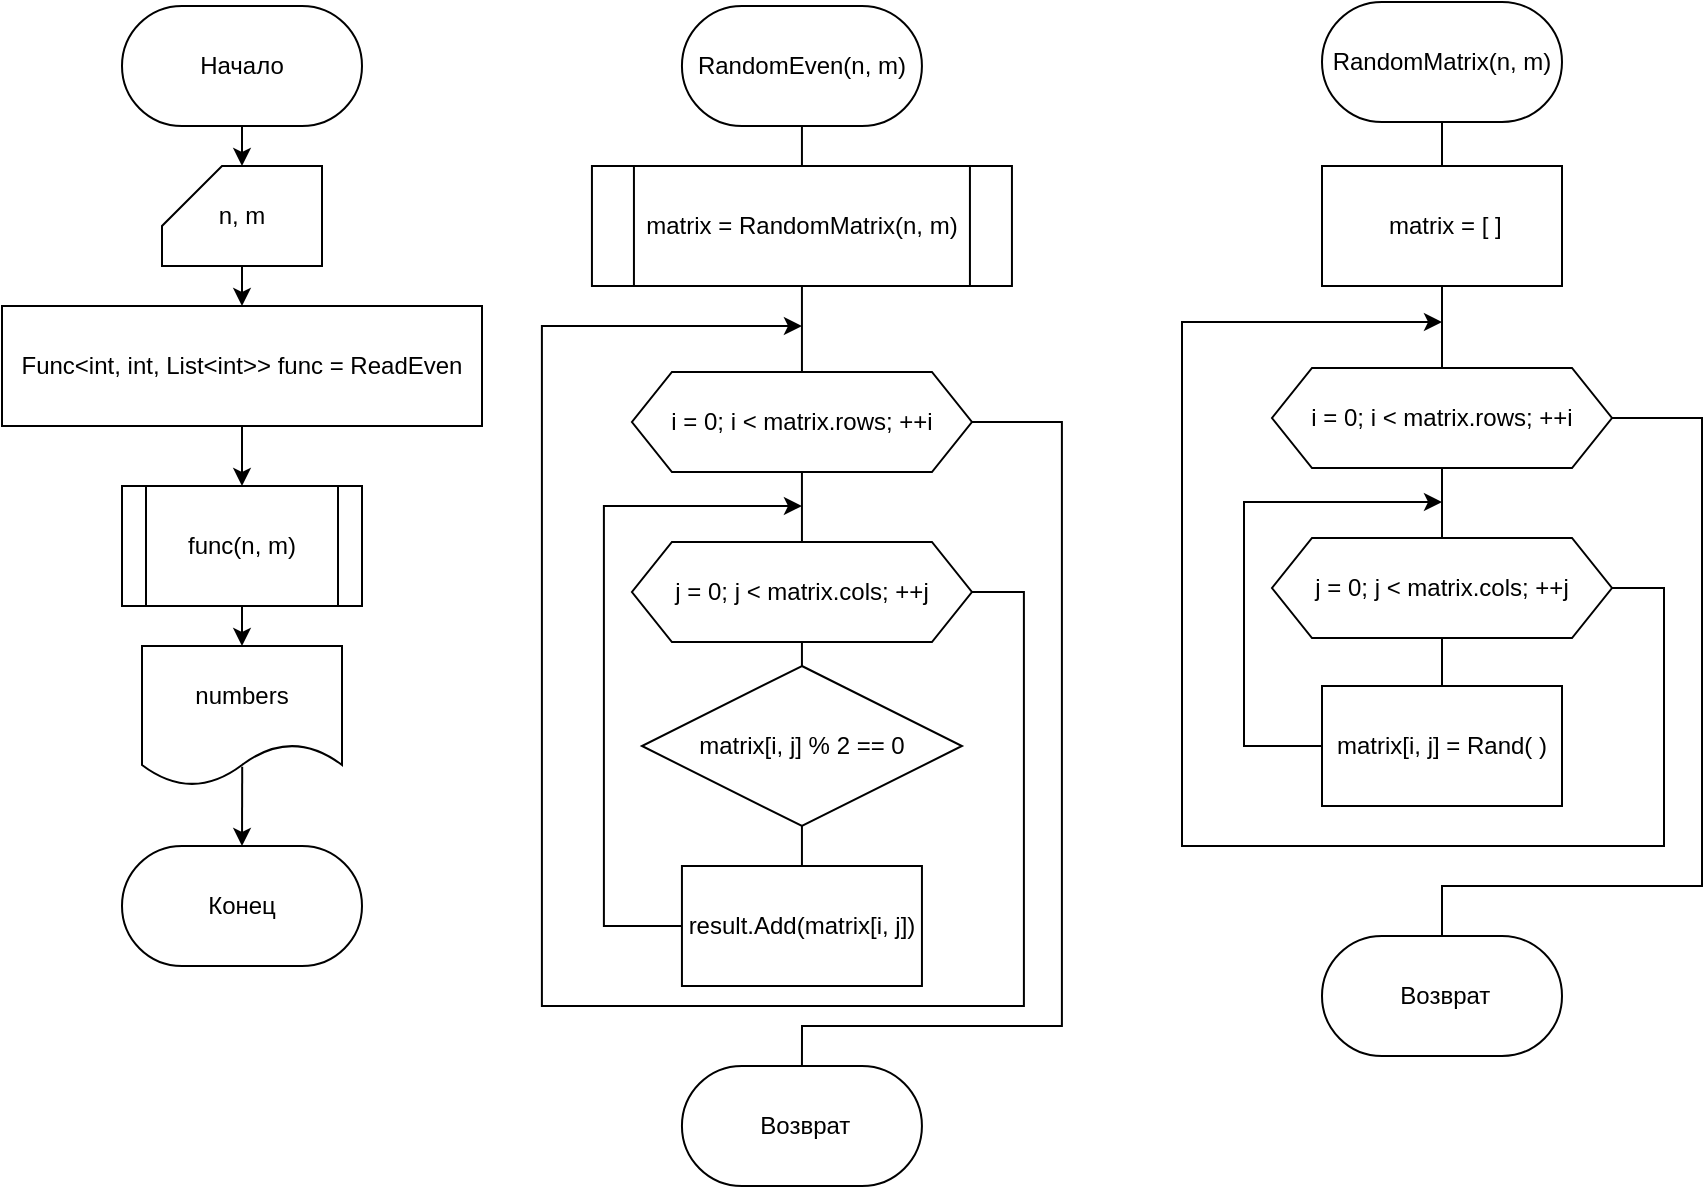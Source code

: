 <mxfile version="24.7.13">
  <diagram name="Страница — 1" id="rE0MAkwXLb-lT4gxWfU5">
    <mxGraphModel dx="1088" dy="634" grid="1" gridSize="10" guides="1" tooltips="1" connect="1" arrows="1" fold="1" page="1" pageScale="1" pageWidth="827" pageHeight="1169" math="0" shadow="0">
      <root>
        <mxCell id="0" />
        <mxCell id="1" parent="0" />
        <mxCell id="_Z7kFgiQrJCgqxg7yo5q-1" value="Начало" style="rounded=1;whiteSpace=wrap;html=1;arcSize=50;" vertex="1" parent="1">
          <mxGeometry x="90" y="60" width="120" height="60" as="geometry" />
        </mxCell>
        <mxCell id="_Z7kFgiQrJCgqxg7yo5q-2" value="Конец" style="rounded=1;whiteSpace=wrap;html=1;arcSize=50;" vertex="1" parent="1">
          <mxGeometry x="90" y="480" width="120" height="60" as="geometry" />
        </mxCell>
        <mxCell id="_Z7kFgiQrJCgqxg7yo5q-31" style="edgeStyle=orthogonalEdgeStyle;rounded=0;orthogonalLoop=1;jettySize=auto;html=1;exitX=0.5;exitY=1;exitDx=0;exitDy=0;exitPerimeter=0;entryX=0.5;entryY=0;entryDx=0;entryDy=0;" edge="1" parent="1" source="_Z7kFgiQrJCgqxg7yo5q-3" target="_Z7kFgiQrJCgqxg7yo5q-5">
          <mxGeometry relative="1" as="geometry" />
        </mxCell>
        <mxCell id="_Z7kFgiQrJCgqxg7yo5q-3" value="n, m" style="shape=card;whiteSpace=wrap;html=1;" vertex="1" parent="1">
          <mxGeometry x="110" y="140" width="80" height="50" as="geometry" />
        </mxCell>
        <mxCell id="_Z7kFgiQrJCgqxg7yo5q-34" style="edgeStyle=orthogonalEdgeStyle;rounded=0;orthogonalLoop=1;jettySize=auto;html=1;entryX=0.5;entryY=0;entryDx=0;entryDy=0;exitX=0.501;exitY=0.863;exitDx=0;exitDy=0;exitPerimeter=0;" edge="1" parent="1" source="_Z7kFgiQrJCgqxg7yo5q-4" target="_Z7kFgiQrJCgqxg7yo5q-2">
          <mxGeometry relative="1" as="geometry" />
        </mxCell>
        <mxCell id="_Z7kFgiQrJCgqxg7yo5q-4" value="numbers" style="shape=document;whiteSpace=wrap;html=1;boundedLbl=1;" vertex="1" parent="1">
          <mxGeometry x="100" y="380" width="100" height="70" as="geometry" />
        </mxCell>
        <mxCell id="_Z7kFgiQrJCgqxg7yo5q-32" style="edgeStyle=orthogonalEdgeStyle;rounded=0;orthogonalLoop=1;jettySize=auto;html=1;exitX=0.5;exitY=1;exitDx=0;exitDy=0;entryX=0.5;entryY=0;entryDx=0;entryDy=0;" edge="1" parent="1" source="_Z7kFgiQrJCgqxg7yo5q-5" target="_Z7kFgiQrJCgqxg7yo5q-6">
          <mxGeometry relative="1" as="geometry" />
        </mxCell>
        <mxCell id="_Z7kFgiQrJCgqxg7yo5q-5" value="Func&amp;lt;int, int, List&amp;lt;int&amp;gt;&amp;gt; func = ReadEven" style="rounded=0;whiteSpace=wrap;html=1;" vertex="1" parent="1">
          <mxGeometry x="30" y="210" width="240" height="60" as="geometry" />
        </mxCell>
        <mxCell id="_Z7kFgiQrJCgqxg7yo5q-33" style="edgeStyle=orthogonalEdgeStyle;rounded=0;orthogonalLoop=1;jettySize=auto;html=1;exitX=0.5;exitY=1;exitDx=0;exitDy=0;entryX=0.5;entryY=0;entryDx=0;entryDy=0;" edge="1" parent="1" source="_Z7kFgiQrJCgqxg7yo5q-6" target="_Z7kFgiQrJCgqxg7yo5q-4">
          <mxGeometry relative="1" as="geometry" />
        </mxCell>
        <mxCell id="_Z7kFgiQrJCgqxg7yo5q-6" value="func(n, m)" style="shape=process;whiteSpace=wrap;html=1;backgroundOutline=1;" vertex="1" parent="1">
          <mxGeometry x="90" y="300" width="120" height="60" as="geometry" />
        </mxCell>
        <mxCell id="_Z7kFgiQrJCgqxg7yo5q-8" style="edgeStyle=orthogonalEdgeStyle;rounded=0;orthogonalLoop=1;jettySize=auto;html=1;exitX=0.5;exitY=1;exitDx=0;exitDy=0;entryX=0.5;entryY=0;entryDx=0;entryDy=0;endArrow=none;endFill=0;" edge="1" parent="1" source="_Z7kFgiQrJCgqxg7yo5q-9" target="_Z7kFgiQrJCgqxg7yo5q-12">
          <mxGeometry relative="1" as="geometry" />
        </mxCell>
        <mxCell id="_Z7kFgiQrJCgqxg7yo5q-26" style="edgeStyle=orthogonalEdgeStyle;rounded=0;orthogonalLoop=1;jettySize=auto;html=1;exitX=1;exitY=0.5;exitDx=0;exitDy=0;entryX=0.5;entryY=0;entryDx=0;entryDy=0;endArrow=none;endFill=0;" edge="1" parent="1" source="_Z7kFgiQrJCgqxg7yo5q-9" target="_Z7kFgiQrJCgqxg7yo5q-24">
          <mxGeometry relative="1" as="geometry">
            <Array as="points">
              <mxPoint x="559.97" y="268" />
              <mxPoint x="559.97" y="570" />
              <mxPoint x="429.97" y="570" />
            </Array>
          </mxGeometry>
        </mxCell>
        <mxCell id="_Z7kFgiQrJCgqxg7yo5q-9" value="i = 0; i &amp;lt; matrix.rows; ++i" style="shape=hexagon;perimeter=hexagonPerimeter2;whiteSpace=wrap;html=1;fixedSize=1;" vertex="1" parent="1">
          <mxGeometry x="344.97" y="243" width="170" height="50" as="geometry" />
        </mxCell>
        <mxCell id="_Z7kFgiQrJCgqxg7yo5q-10" style="edgeStyle=orthogonalEdgeStyle;rounded=0;orthogonalLoop=1;jettySize=auto;html=1;exitX=0.5;exitY=1;exitDx=0;exitDy=0;endArrow=none;endFill=0;entryX=0.5;entryY=0;entryDx=0;entryDy=0;" edge="1" parent="1" source="_Z7kFgiQrJCgqxg7yo5q-12" target="_Z7kFgiQrJCgqxg7yo5q-16">
          <mxGeometry relative="1" as="geometry">
            <mxPoint x="429.97" y="410" as="targetPoint" />
          </mxGeometry>
        </mxCell>
        <mxCell id="_Z7kFgiQrJCgqxg7yo5q-11" style="edgeStyle=orthogonalEdgeStyle;rounded=0;orthogonalLoop=1;jettySize=auto;html=1;exitX=1;exitY=0.5;exitDx=0;exitDy=0;" edge="1" parent="1" source="_Z7kFgiQrJCgqxg7yo5q-12">
          <mxGeometry relative="1" as="geometry">
            <mxPoint x="429.97" y="220" as="targetPoint" />
            <Array as="points">
              <mxPoint x="540.97" y="353" />
              <mxPoint x="540.97" y="560" />
              <mxPoint x="299.97" y="560" />
              <mxPoint x="299.97" y="220" />
            </Array>
          </mxGeometry>
        </mxCell>
        <mxCell id="_Z7kFgiQrJCgqxg7yo5q-12" value="j = 0; j &amp;lt; matrix.cols; ++j" style="shape=hexagon;perimeter=hexagonPerimeter2;whiteSpace=wrap;html=1;fixedSize=1;" vertex="1" parent="1">
          <mxGeometry x="344.97" y="328" width="170" height="50" as="geometry" />
        </mxCell>
        <mxCell id="_Z7kFgiQrJCgqxg7yo5q-18" style="edgeStyle=orthogonalEdgeStyle;rounded=0;orthogonalLoop=1;jettySize=auto;html=1;exitX=0.5;exitY=1;exitDx=0;exitDy=0;entryX=0.5;entryY=0;entryDx=0;entryDy=0;endArrow=none;endFill=0;" edge="1" parent="1" source="_Z7kFgiQrJCgqxg7yo5q-16" target="_Z7kFgiQrJCgqxg7yo5q-17">
          <mxGeometry relative="1" as="geometry" />
        </mxCell>
        <mxCell id="_Z7kFgiQrJCgqxg7yo5q-16" value="matrix[i, j] % 2 == 0" style="rhombus;whiteSpace=wrap;html=1;" vertex="1" parent="1">
          <mxGeometry x="349.97" y="390" width="160" height="80" as="geometry" />
        </mxCell>
        <mxCell id="_Z7kFgiQrJCgqxg7yo5q-25" style="edgeStyle=orthogonalEdgeStyle;rounded=0;orthogonalLoop=1;jettySize=auto;html=1;exitX=0;exitY=0.5;exitDx=0;exitDy=0;" edge="1" parent="1" source="_Z7kFgiQrJCgqxg7yo5q-17">
          <mxGeometry relative="1" as="geometry">
            <mxPoint x="429.97" y="310" as="targetPoint" />
            <Array as="points">
              <mxPoint x="330.97" y="520" />
              <mxPoint x="330.97" y="310" />
            </Array>
          </mxGeometry>
        </mxCell>
        <mxCell id="_Z7kFgiQrJCgqxg7yo5q-17" value="result.Add(matrix[i, j])" style="rounded=0;whiteSpace=wrap;html=1;" vertex="1" parent="1">
          <mxGeometry x="369.97" y="490" width="120" height="60" as="geometry" />
        </mxCell>
        <mxCell id="_Z7kFgiQrJCgqxg7yo5q-28" style="edgeStyle=orthogonalEdgeStyle;rounded=0;orthogonalLoop=1;jettySize=auto;html=1;exitX=0.5;exitY=1;exitDx=0;exitDy=0;entryX=0.5;entryY=0;entryDx=0;entryDy=0;endArrow=none;endFill=0;" edge="1" parent="1" source="_Z7kFgiQrJCgqxg7yo5q-19" target="_Z7kFgiQrJCgqxg7yo5q-27">
          <mxGeometry relative="1" as="geometry" />
        </mxCell>
        <mxCell id="_Z7kFgiQrJCgqxg7yo5q-19" value="RandomEven(n, m)" style="rounded=1;whiteSpace=wrap;html=1;arcSize=50;" vertex="1" parent="1">
          <mxGeometry x="369.97" y="60" width="120" height="60" as="geometry" />
        </mxCell>
        <mxCell id="_Z7kFgiQrJCgqxg7yo5q-24" value="&amp;nbsp;Возврат" style="rounded=1;whiteSpace=wrap;html=1;arcSize=50;" vertex="1" parent="1">
          <mxGeometry x="369.97" y="590" width="120" height="60" as="geometry" />
        </mxCell>
        <mxCell id="_Z7kFgiQrJCgqxg7yo5q-29" style="edgeStyle=orthogonalEdgeStyle;rounded=0;orthogonalLoop=1;jettySize=auto;html=1;exitX=0.5;exitY=1;exitDx=0;exitDy=0;entryX=0.5;entryY=0;entryDx=0;entryDy=0;endArrow=none;endFill=0;" edge="1" parent="1" source="_Z7kFgiQrJCgqxg7yo5q-27" target="_Z7kFgiQrJCgqxg7yo5q-9">
          <mxGeometry relative="1" as="geometry" />
        </mxCell>
        <mxCell id="_Z7kFgiQrJCgqxg7yo5q-27" value="matrix = RandomMatrix(n, m)" style="shape=process;whiteSpace=wrap;html=1;backgroundOutline=1;" vertex="1" parent="1">
          <mxGeometry x="324.97" y="140" width="210" height="60" as="geometry" />
        </mxCell>
        <mxCell id="_Z7kFgiQrJCgqxg7yo5q-30" style="edgeStyle=orthogonalEdgeStyle;rounded=0;orthogonalLoop=1;jettySize=auto;html=1;exitX=0.5;exitY=1;exitDx=0;exitDy=0;entryX=0.5;entryY=0;entryDx=0;entryDy=0;entryPerimeter=0;" edge="1" parent="1" source="_Z7kFgiQrJCgqxg7yo5q-1" target="_Z7kFgiQrJCgqxg7yo5q-3">
          <mxGeometry relative="1" as="geometry" />
        </mxCell>
        <mxCell id="_Z7kFgiQrJCgqxg7yo5q-35" style="edgeStyle=orthogonalEdgeStyle;rounded=0;orthogonalLoop=1;jettySize=auto;html=1;exitX=0.5;exitY=1;exitDx=0;exitDy=0;entryX=0.5;entryY=0;entryDx=0;entryDy=0;endArrow=none;endFill=0;" edge="1" parent="1" source="_Z7kFgiQrJCgqxg7yo5q-37" target="_Z7kFgiQrJCgqxg7yo5q-40">
          <mxGeometry relative="1" as="geometry" />
        </mxCell>
        <mxCell id="_Z7kFgiQrJCgqxg7yo5q-36" style="edgeStyle=orthogonalEdgeStyle;rounded=0;orthogonalLoop=1;jettySize=auto;html=1;exitX=1;exitY=0.5;exitDx=0;exitDy=0;entryX=0.5;entryY=0;entryDx=0;entryDy=0;endArrow=none;endFill=0;" edge="1" parent="1" source="_Z7kFgiQrJCgqxg7yo5q-37" target="_Z7kFgiQrJCgqxg7yo5q-47">
          <mxGeometry relative="1" as="geometry">
            <Array as="points">
              <mxPoint x="880" y="266" />
              <mxPoint x="880" y="500" />
              <mxPoint x="750" y="500" />
            </Array>
          </mxGeometry>
        </mxCell>
        <mxCell id="_Z7kFgiQrJCgqxg7yo5q-37" value="i = 0; i &amp;lt; matrix.rows; ++i" style="shape=hexagon;perimeter=hexagonPerimeter2;whiteSpace=wrap;html=1;fixedSize=1;" vertex="1" parent="1">
          <mxGeometry x="665" y="241" width="170" height="50" as="geometry" />
        </mxCell>
        <mxCell id="_Z7kFgiQrJCgqxg7yo5q-39" style="edgeStyle=orthogonalEdgeStyle;rounded=0;orthogonalLoop=1;jettySize=auto;html=1;exitX=1;exitY=0.5;exitDx=0;exitDy=0;" edge="1" parent="1" source="_Z7kFgiQrJCgqxg7yo5q-40">
          <mxGeometry relative="1" as="geometry">
            <mxPoint x="750" y="218" as="targetPoint" />
            <Array as="points">
              <mxPoint x="861" y="351" />
              <mxPoint x="861" y="480" />
              <mxPoint x="620" y="480" />
              <mxPoint x="620" y="218" />
            </Array>
          </mxGeometry>
        </mxCell>
        <mxCell id="_Z7kFgiQrJCgqxg7yo5q-51" style="edgeStyle=orthogonalEdgeStyle;rounded=0;orthogonalLoop=1;jettySize=auto;html=1;exitX=0.5;exitY=1;exitDx=0;exitDy=0;entryX=0.5;entryY=0;entryDx=0;entryDy=0;endArrow=none;endFill=0;" edge="1" parent="1" source="_Z7kFgiQrJCgqxg7yo5q-40" target="_Z7kFgiQrJCgqxg7yo5q-44">
          <mxGeometry relative="1" as="geometry" />
        </mxCell>
        <mxCell id="_Z7kFgiQrJCgqxg7yo5q-40" value="j = 0; j &amp;lt; matrix.cols; ++j" style="shape=hexagon;perimeter=hexagonPerimeter2;whiteSpace=wrap;html=1;fixedSize=1;" vertex="1" parent="1">
          <mxGeometry x="665" y="326" width="170" height="50" as="geometry" />
        </mxCell>
        <mxCell id="_Z7kFgiQrJCgqxg7yo5q-43" style="edgeStyle=orthogonalEdgeStyle;rounded=0;orthogonalLoop=1;jettySize=auto;html=1;exitX=0;exitY=0.5;exitDx=0;exitDy=0;" edge="1" parent="1" source="_Z7kFgiQrJCgqxg7yo5q-44">
          <mxGeometry relative="1" as="geometry">
            <mxPoint x="750" y="308" as="targetPoint" />
            <Array as="points">
              <mxPoint x="651" y="430" />
              <mxPoint x="651" y="308" />
            </Array>
          </mxGeometry>
        </mxCell>
        <mxCell id="_Z7kFgiQrJCgqxg7yo5q-44" value="matrix[i, j] = Rand( )" style="rounded=0;whiteSpace=wrap;html=1;" vertex="1" parent="1">
          <mxGeometry x="690" y="400" width="120" height="60" as="geometry" />
        </mxCell>
        <mxCell id="_Z7kFgiQrJCgqxg7yo5q-45" style="edgeStyle=orthogonalEdgeStyle;rounded=0;orthogonalLoop=1;jettySize=auto;html=1;exitX=0.5;exitY=1;exitDx=0;exitDy=0;entryX=0.5;entryY=0;entryDx=0;entryDy=0;endArrow=none;endFill=0;" edge="1" parent="1" source="_Z7kFgiQrJCgqxg7yo5q-46" target="_Z7kFgiQrJCgqxg7yo5q-50">
          <mxGeometry relative="1" as="geometry">
            <mxPoint x="750" y="138" as="targetPoint" />
          </mxGeometry>
        </mxCell>
        <mxCell id="_Z7kFgiQrJCgqxg7yo5q-46" value="RandomMatrix(n, m)" style="rounded=1;whiteSpace=wrap;html=1;arcSize=50;" vertex="1" parent="1">
          <mxGeometry x="690" y="58" width="120" height="60" as="geometry" />
        </mxCell>
        <mxCell id="_Z7kFgiQrJCgqxg7yo5q-47" value="&amp;nbsp;Возврат" style="rounded=1;whiteSpace=wrap;html=1;arcSize=50;" vertex="1" parent="1">
          <mxGeometry x="690" y="525" width="120" height="60" as="geometry" />
        </mxCell>
        <mxCell id="_Z7kFgiQrJCgqxg7yo5q-48" style="edgeStyle=orthogonalEdgeStyle;rounded=0;orthogonalLoop=1;jettySize=auto;html=1;exitX=0.5;exitY=1;exitDx=0;exitDy=0;entryX=0.5;entryY=0;entryDx=0;entryDy=0;endArrow=none;endFill=0;" edge="1" parent="1" source="_Z7kFgiQrJCgqxg7yo5q-50" target="_Z7kFgiQrJCgqxg7yo5q-37">
          <mxGeometry relative="1" as="geometry">
            <mxPoint x="750" y="198" as="sourcePoint" />
          </mxGeometry>
        </mxCell>
        <mxCell id="_Z7kFgiQrJCgqxg7yo5q-50" value="&amp;nbsp;matrix = [ ]" style="rounded=0;whiteSpace=wrap;html=1;" vertex="1" parent="1">
          <mxGeometry x="690" y="140" width="120" height="60" as="geometry" />
        </mxCell>
      </root>
    </mxGraphModel>
  </diagram>
</mxfile>
